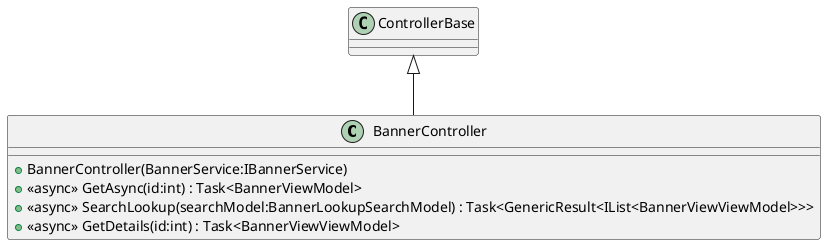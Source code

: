@startuml
class BannerController {
    + BannerController(BannerService:IBannerService)
    + <<async>> GetAsync(id:int) : Task<BannerViewModel>
    + <<async>> SearchLookup(searchModel:BannerLookupSearchModel) : Task<GenericResult<IList<BannerViewViewModel>>>
    + <<async>> GetDetails(id:int) : Task<BannerViewViewModel>
}
ControllerBase <|-- BannerController
@enduml
